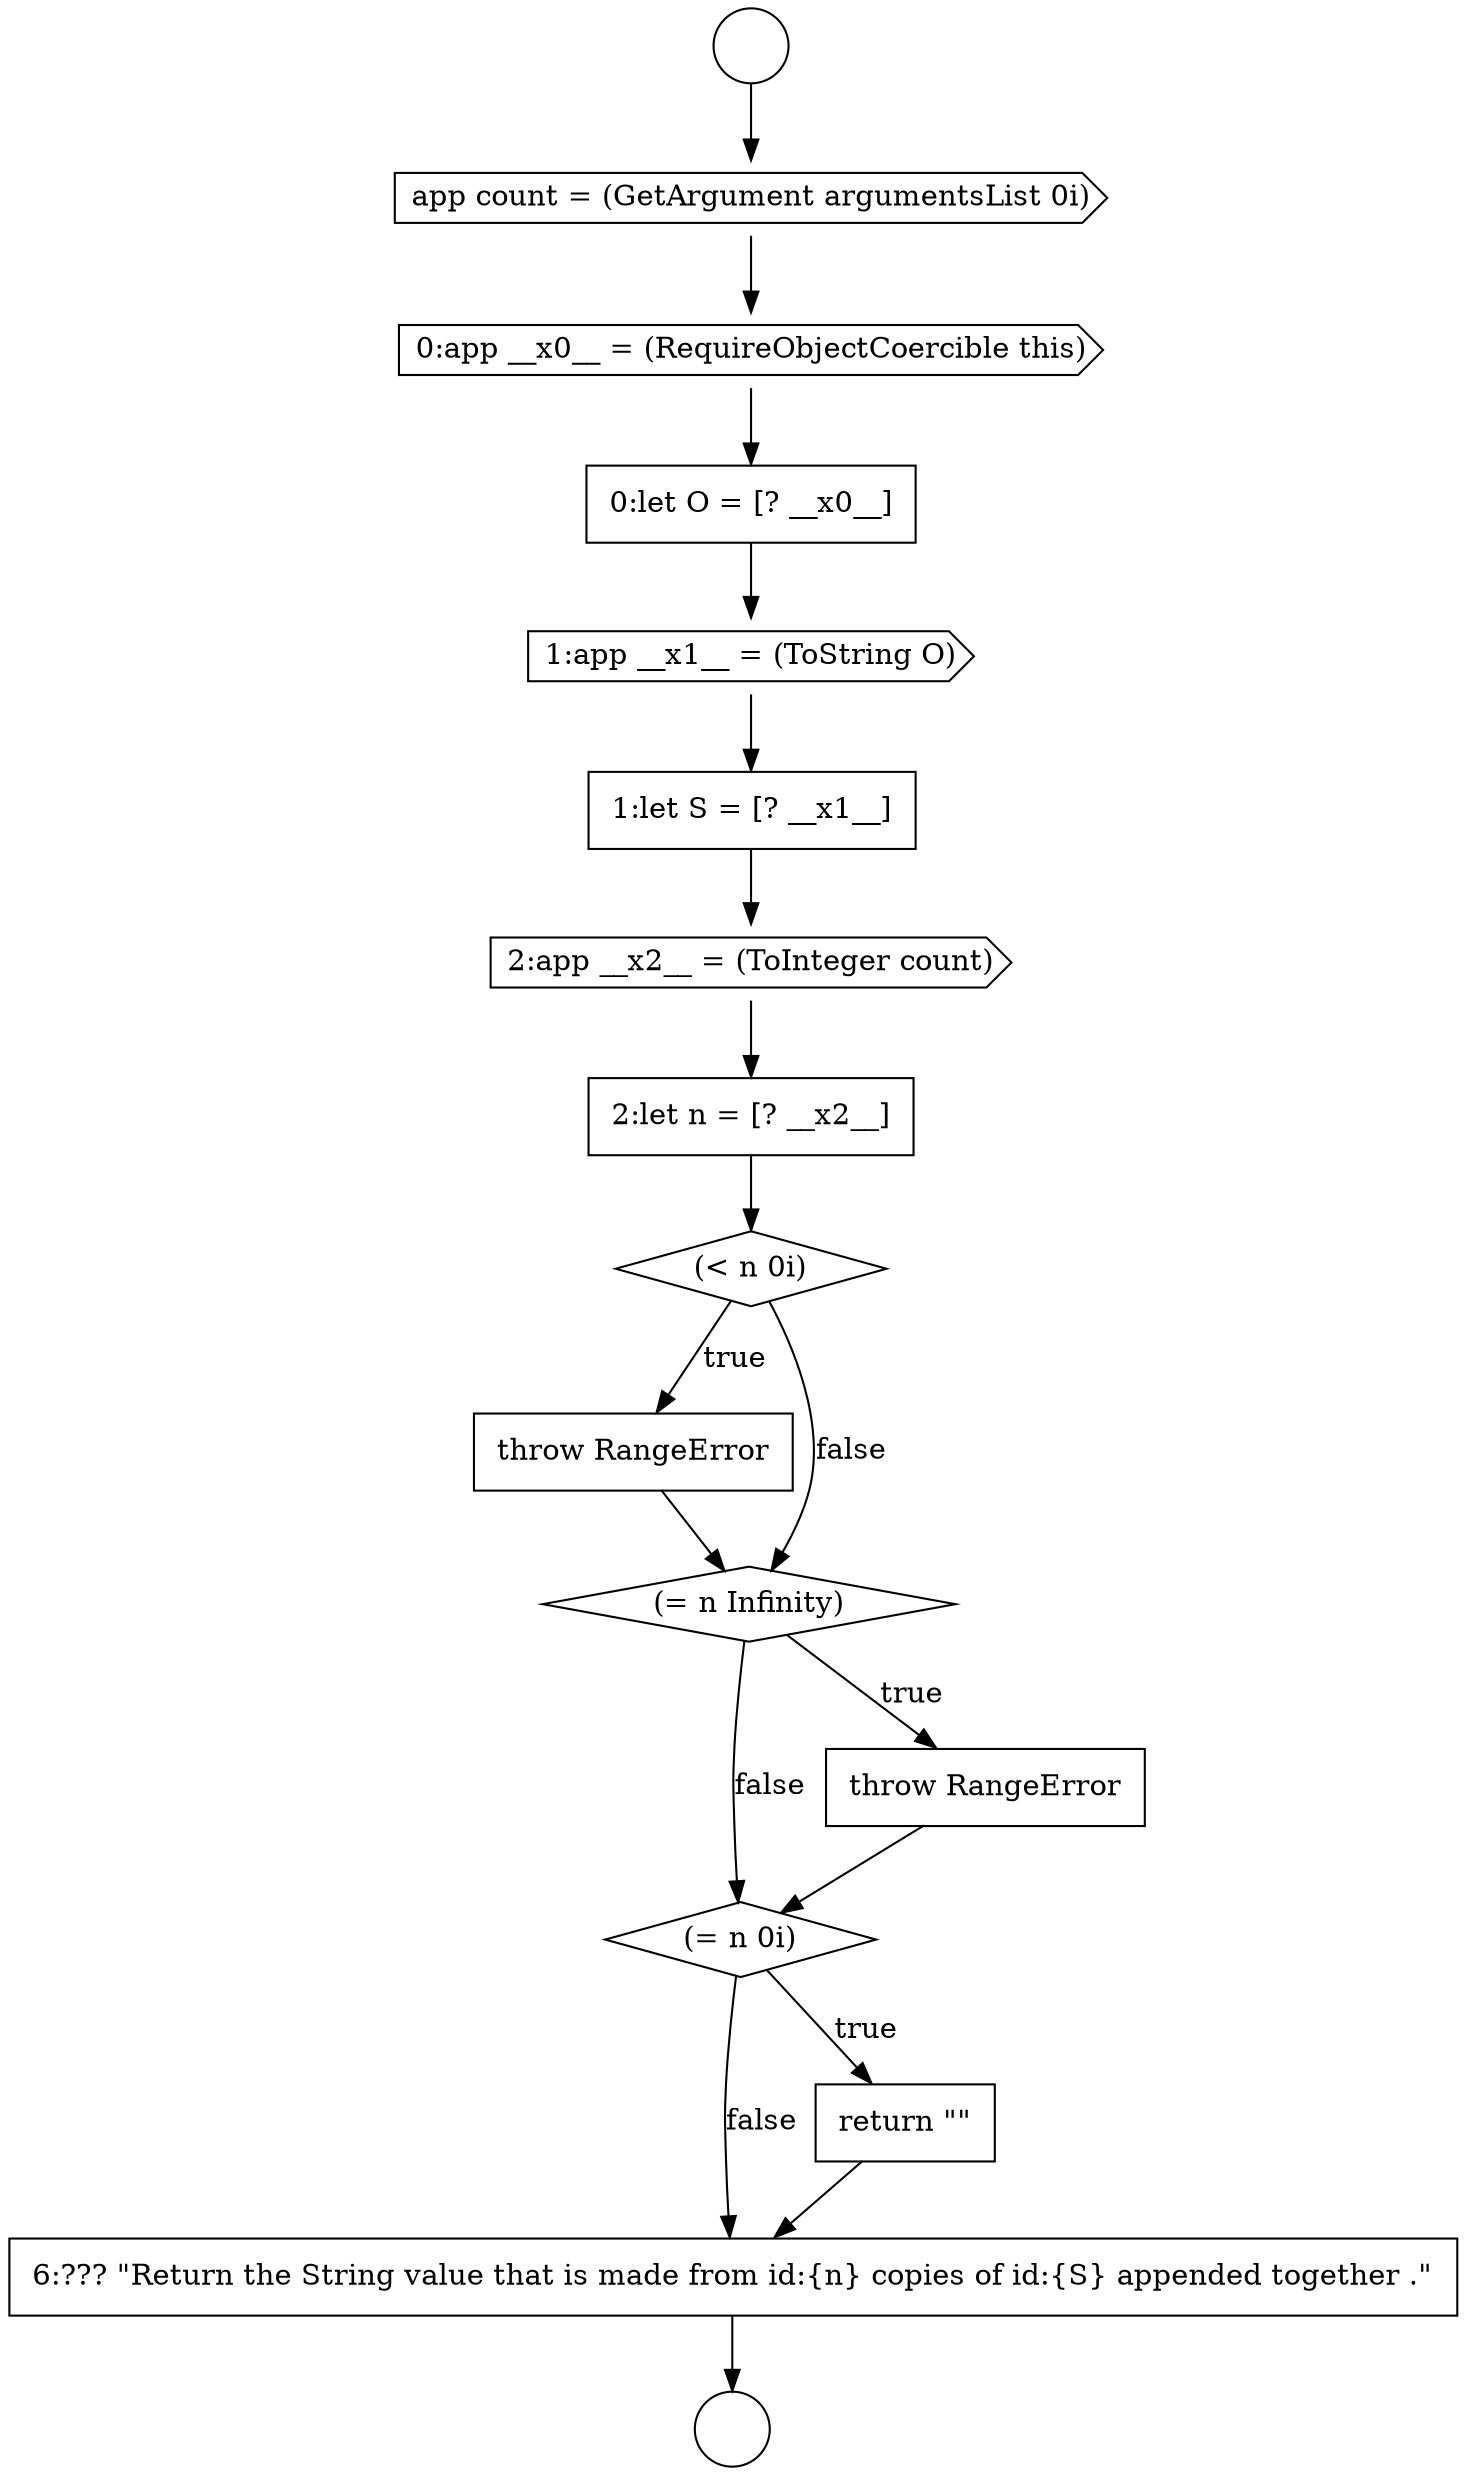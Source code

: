 digraph {
  node13462 [shape=cds, label=<<font color="black">0:app __x0__ = (RequireObjectCoercible this)</font>> color="black" fillcolor="white" style=filled]
  node13469 [shape=none, margin=0, label=<<font color="black">
    <table border="0" cellborder="1" cellspacing="0" cellpadding="10">
      <tr><td align="left">throw RangeError</td></tr>
    </table>
  </font>> color="black" fillcolor="white" style=filled]
  node13474 [shape=none, margin=0, label=<<font color="black">
    <table border="0" cellborder="1" cellspacing="0" cellpadding="10">
      <tr><td align="left">6:??? &quot;Return the String value that is made from id:{n} copies of id:{S} appended together .&quot;</td></tr>
    </table>
  </font>> color="black" fillcolor="white" style=filled]
  node13472 [shape=diamond, label=<<font color="black">(= n 0i)</font>> color="black" fillcolor="white" style=filled]
  node13466 [shape=cds, label=<<font color="black">2:app __x2__ = (ToInteger count)</font>> color="black" fillcolor="white" style=filled]
  node13471 [shape=none, margin=0, label=<<font color="black">
    <table border="0" cellborder="1" cellspacing="0" cellpadding="10">
      <tr><td align="left">throw RangeError</td></tr>
    </table>
  </font>> color="black" fillcolor="white" style=filled]
  node13459 [shape=circle label=" " color="black" fillcolor="white" style=filled]
  node13465 [shape=none, margin=0, label=<<font color="black">
    <table border="0" cellborder="1" cellspacing="0" cellpadding="10">
      <tr><td align="left">1:let S = [? __x1__]</td></tr>
    </table>
  </font>> color="black" fillcolor="white" style=filled]
  node13470 [shape=diamond, label=<<font color="black">(= n Infinity)</font>> color="black" fillcolor="white" style=filled]
  node13473 [shape=none, margin=0, label=<<font color="black">
    <table border="0" cellborder="1" cellspacing="0" cellpadding="10">
      <tr><td align="left">return &quot;&quot;</td></tr>
    </table>
  </font>> color="black" fillcolor="white" style=filled]
  node13463 [shape=none, margin=0, label=<<font color="black">
    <table border="0" cellborder="1" cellspacing="0" cellpadding="10">
      <tr><td align="left">0:let O = [? __x0__]</td></tr>
    </table>
  </font>> color="black" fillcolor="white" style=filled]
  node13468 [shape=diamond, label=<<font color="black">(&lt; n 0i)</font>> color="black" fillcolor="white" style=filled]
  node13467 [shape=none, margin=0, label=<<font color="black">
    <table border="0" cellborder="1" cellspacing="0" cellpadding="10">
      <tr><td align="left">2:let n = [? __x2__]</td></tr>
    </table>
  </font>> color="black" fillcolor="white" style=filled]
  node13464 [shape=cds, label=<<font color="black">1:app __x1__ = (ToString O)</font>> color="black" fillcolor="white" style=filled]
  node13461 [shape=cds, label=<<font color="black">app count = (GetArgument argumentsList 0i)</font>> color="black" fillcolor="white" style=filled]
  node13460 [shape=circle label=" " color="black" fillcolor="white" style=filled]
  node13465 -> node13466 [ color="black"]
  node13472 -> node13473 [label=<<font color="black">true</font>> color="black"]
  node13472 -> node13474 [label=<<font color="black">false</font>> color="black"]
  node13462 -> node13463 [ color="black"]
  node13467 -> node13468 [ color="black"]
  node13469 -> node13470 [ color="black"]
  node13470 -> node13471 [label=<<font color="black">true</font>> color="black"]
  node13470 -> node13472 [label=<<font color="black">false</font>> color="black"]
  node13461 -> node13462 [ color="black"]
  node13463 -> node13464 [ color="black"]
  node13466 -> node13467 [ color="black"]
  node13459 -> node13461 [ color="black"]
  node13471 -> node13472 [ color="black"]
  node13474 -> node13460 [ color="black"]
  node13464 -> node13465 [ color="black"]
  node13468 -> node13469 [label=<<font color="black">true</font>> color="black"]
  node13468 -> node13470 [label=<<font color="black">false</font>> color="black"]
  node13473 -> node13474 [ color="black"]
}
